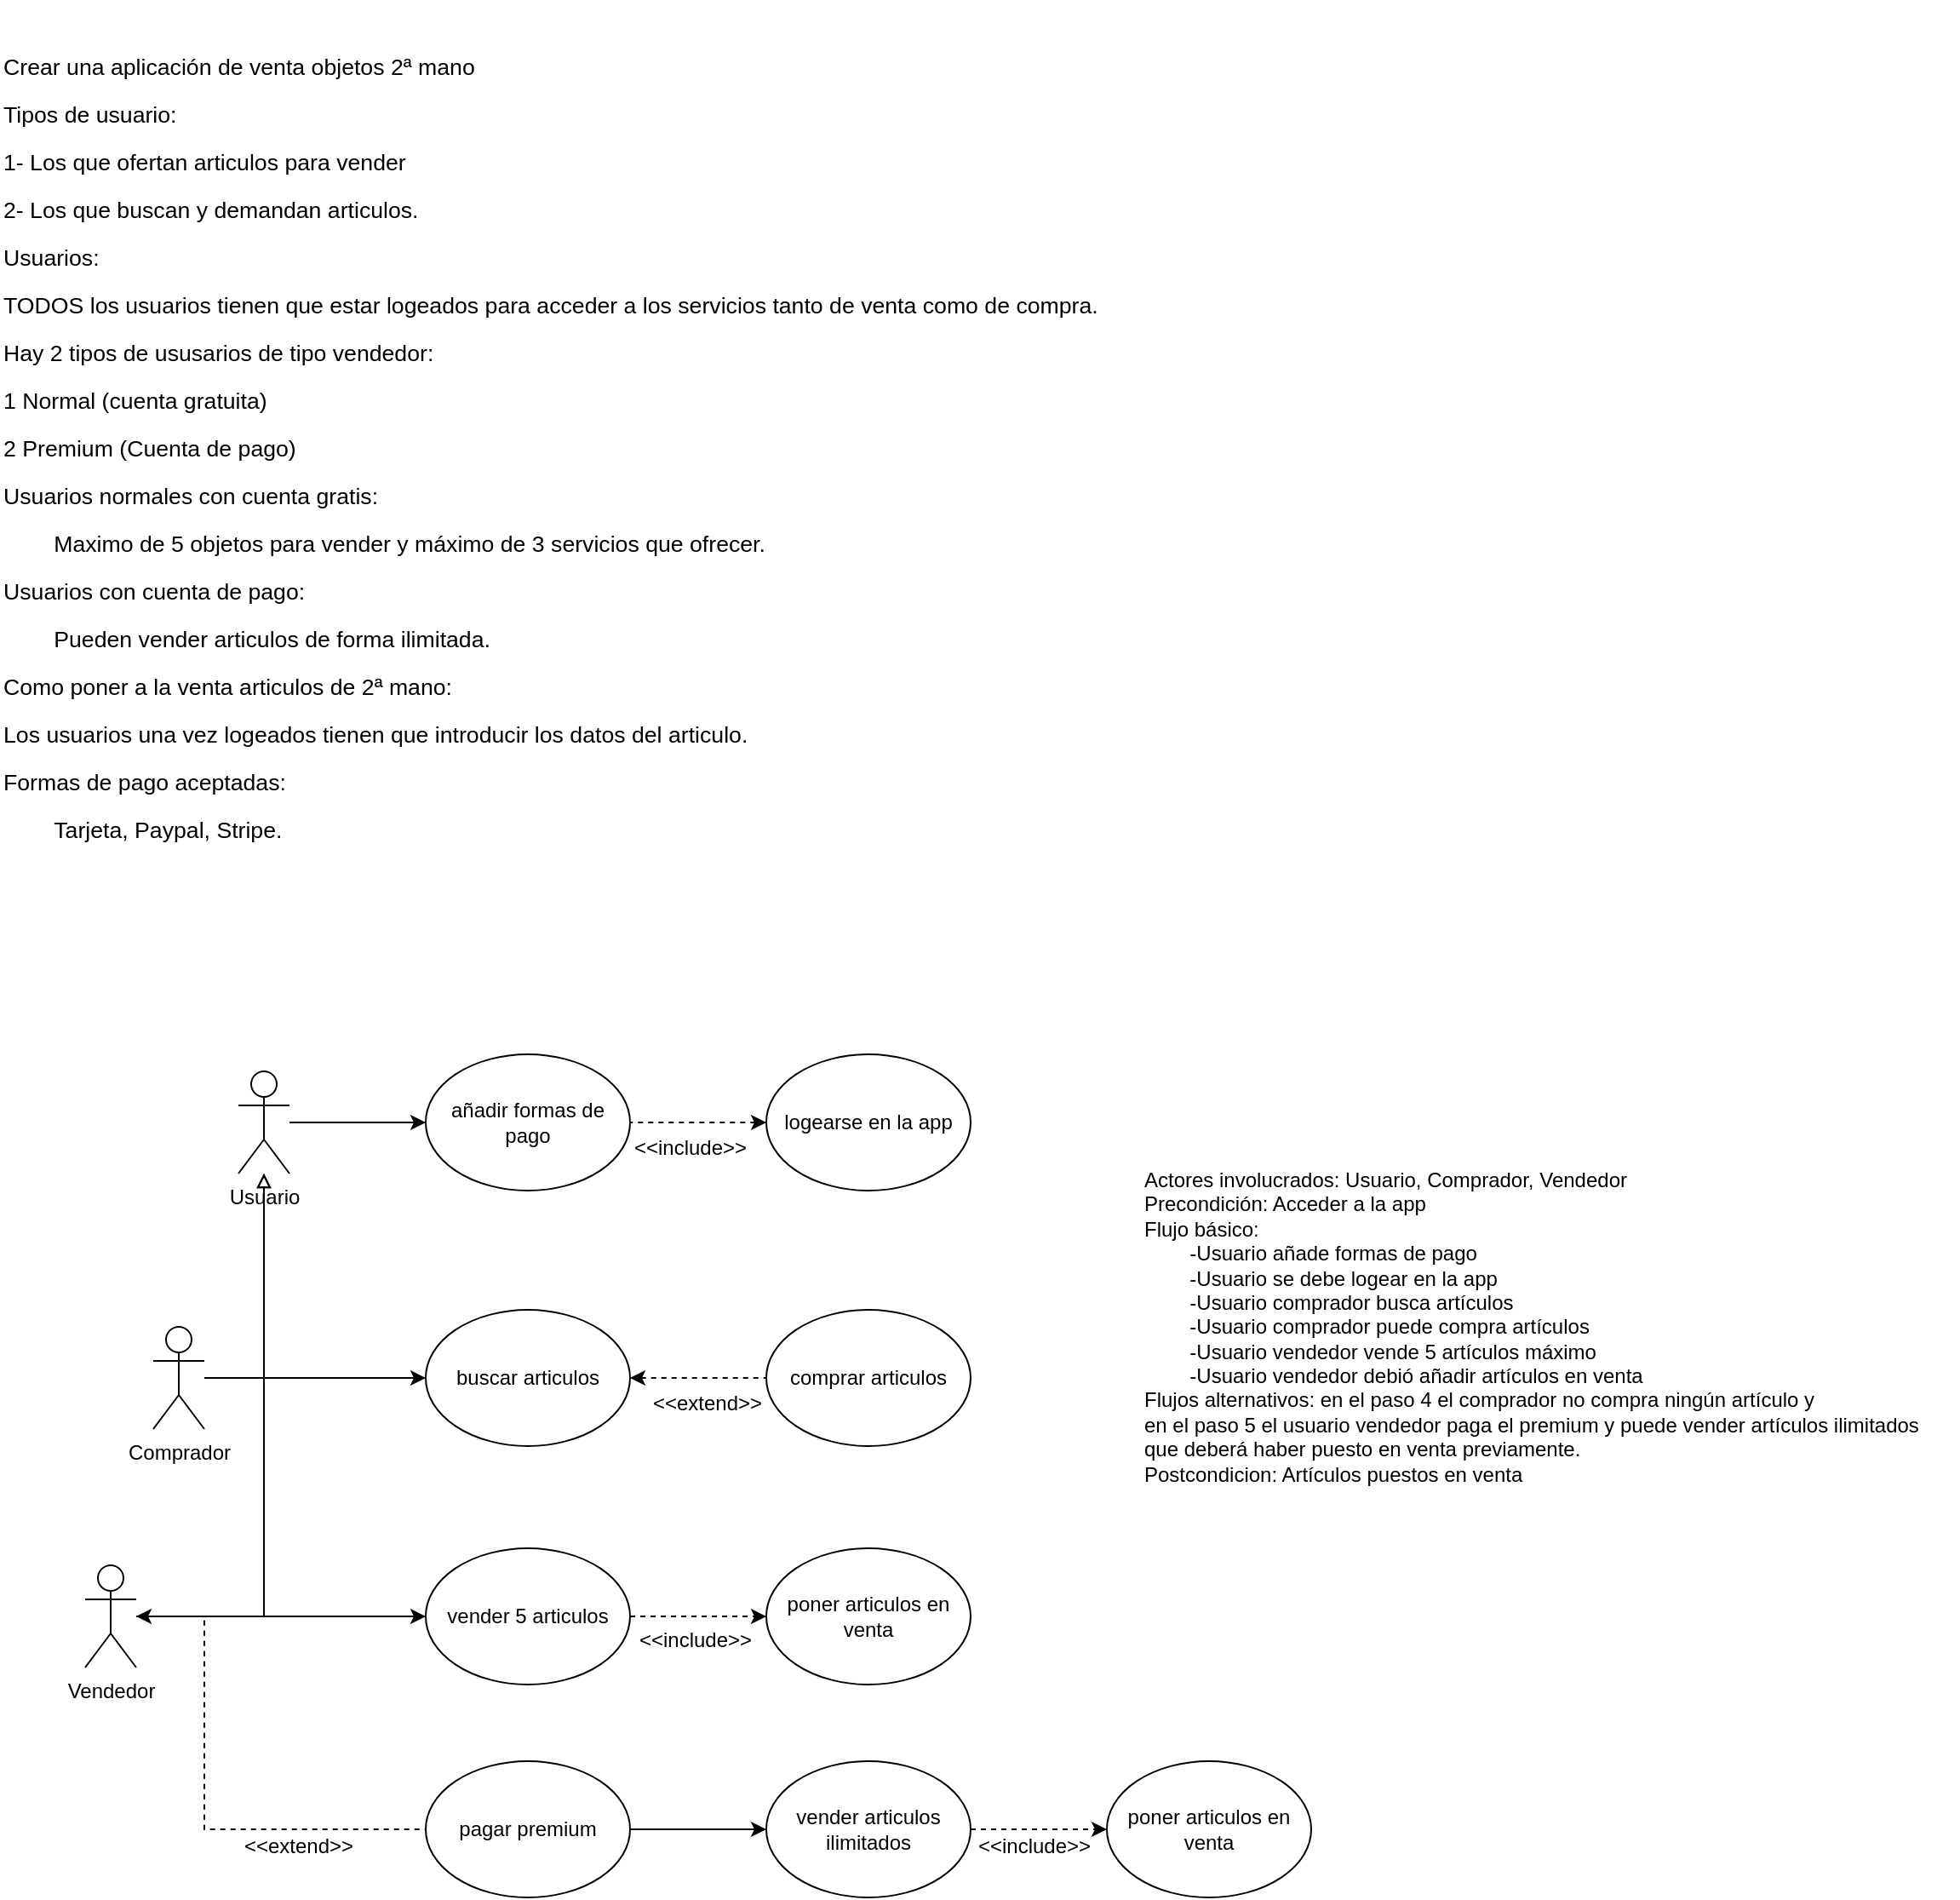 <mxfile version="24.7.7">
  <diagram name="Página-1" id="aDe_4f3jgg1Yqz-UMU1N">
    <mxGraphModel dx="1400" dy="1865" grid="1" gridSize="10" guides="1" tooltips="1" connect="1" arrows="1" fold="1" page="1" pageScale="1" pageWidth="827" pageHeight="1169" math="0" shadow="0">
      <root>
        <mxCell id="0" />
        <mxCell id="1" parent="0" />
        <mxCell id="ehtGAwbhDUbNyiEBxqf6-1" value="&lt;p style=&quot;margin-bottom: 0cm&quot;&gt;&lt;font style=&quot;font-size: 10pt&quot; size=&quot;2&quot;&gt;&lt;span style=&quot;background: #ffffff&quot;&gt;Crear una aplicación de venta objetos 2ª mano&lt;/span&gt;&lt;/font&gt;&lt;/p&gt;&lt;p style=&quot;margin-bottom: 0cm&quot;&gt;&lt;span style=&quot;background-color: rgb(255, 255, 255); font-size: 10pt;&quot;&gt;Tipos&amp;nbsp;&lt;/span&gt;&lt;span style=&quot;background-color: rgb(255, 255, 255); font-size: 10pt;&quot;&gt;de usuario:&lt;/span&gt;&lt;/p&gt;&lt;p style=&quot;margin-bottom: 0cm&quot;&gt;&lt;font style=&quot;font-size: 10pt&quot; size=&quot;2&quot;&gt;&lt;span style=&quot;background: #ffffff&quot;&gt;1- Los que ofertan articulos para vender&lt;/span&gt;&lt;/font&gt;&lt;/p&gt;&lt;p style=&quot;margin-bottom: 0cm&quot;&gt;&lt;font style=&quot;font-size: 10pt&quot; size=&quot;2&quot;&gt;&lt;span style=&quot;background: #ffffff&quot;&gt;2- Los que buscan y demandan articulos.&lt;/span&gt;&lt;/font&gt;&lt;/p&gt;&lt;p style=&quot;margin-bottom: 0cm&quot;&gt;&lt;span style=&quot;background-color: rgb(255, 255, 255); font-size: 10pt;&quot;&gt;Usuarios:&lt;/span&gt;&lt;br&gt;&lt;/p&gt;&lt;p style=&quot;margin-bottom: 0cm&quot;&gt;&lt;font style=&quot;font-size: 10pt&quot; size=&quot;2&quot;&gt;&lt;span style=&quot;background: #ffffff&quot;&gt;TODOS los usuarios tienen que estar logeados&amp;nbsp;&lt;/span&gt;&lt;/font&gt;&lt;span style=&quot;background-color: rgb(255, 255, 255); font-size: 10pt;&quot;&gt;para&amp;nbsp;&lt;/span&gt;&lt;span style=&quot;background-color: rgb(255, 255, 255); font-size: 10pt;&quot;&gt;acceder a los servicios tanto de venta como de compra.&lt;/span&gt;&lt;/p&gt;&lt;p style=&quot;margin-bottom: 0cm&quot;&gt;&lt;font style=&quot;font-size: 10pt&quot; size=&quot;2&quot;&gt;&lt;span style=&quot;background: #ffffff&quot;&gt;Hay 2 tipos de ususarios de tipo vendedor:&lt;/span&gt;&lt;/font&gt;&lt;/p&gt;&lt;p style=&quot;margin-bottom: 0cm&quot;&gt;&lt;font style=&quot;font-size: 10pt&quot; size=&quot;2&quot;&gt;&lt;span style=&quot;background: #ffffff&quot;&gt;1 Normal (cuenta gratuita)&lt;/span&gt;&lt;/font&gt;&lt;/p&gt;&lt;p style=&quot;margin-bottom: 0cm&quot;&gt;&lt;font style=&quot;font-size: 10pt&quot; size=&quot;2&quot;&gt;&lt;span style=&quot;background: #ffffff&quot;&gt;2 Premium (Cuenta de pago)&lt;/span&gt;&lt;/font&gt;&lt;/p&gt;&lt;p style=&quot;margin-bottom: 0cm&quot;&gt;&lt;font style=&quot;font-size: 10pt&quot; size=&quot;2&quot;&gt;&lt;span style=&quot;background: #ffffff&quot;&gt;Usuarios normales con cuenta gratis:&lt;/span&gt;&lt;/font&gt;&lt;/p&gt;&lt;p style=&quot;margin-bottom: 0cm&quot;&gt;&lt;font style=&quot;font-size: 10pt&quot; size=&quot;2&quot;&gt;&lt;span style=&quot;background: #ffffff&quot;&gt;&lt;span style=&quot;white-space: pre;&quot;&gt;&#x9;&lt;/span&gt;Maximo de 5 objetos&amp;nbsp;&lt;/span&gt;&lt;/font&gt;&lt;span style=&quot;background-color: rgb(255, 255, 255); font-size: 10pt;&quot;&gt;para&amp;nbsp;&lt;/span&gt;&lt;span style=&quot;background-color: rgb(255, 255, 255); font-size: 10pt;&quot;&gt;vender y máximo de 3 servicios que ofrecer.&lt;/span&gt;&lt;/p&gt;&lt;p style=&quot;margin-bottom: 0cm&quot;&gt;&lt;font style=&quot;font-size: 10pt&quot; size=&quot;2&quot;&gt;&lt;span style=&quot;background: #ffffff&quot;&gt;Usuarios con cuenta de pago:&amp;nbsp;&lt;/span&gt;&lt;/font&gt;&lt;/p&gt;&lt;p style=&quot;margin-bottom: 0cm&quot;&gt;&lt;font style=&quot;font-size: 10pt&quot; size=&quot;2&quot;&gt;&lt;span style=&quot;background: #ffffff&quot;&gt;&lt;span style=&quot;white-space: pre;&quot;&gt;&#x9;&lt;/span&gt;Pueden vender articulos de forma ilimitada.&lt;/span&gt;&lt;/font&gt;&lt;/p&gt;&lt;p style=&quot;margin-bottom: 0cm&quot;&gt;&lt;font style=&quot;font-size: 10pt&quot; size=&quot;2&quot;&gt;&lt;span style=&quot;background: #ffffff&quot;&gt;Como poner a la venta articulos de 2ª mano:&lt;/span&gt;&lt;/font&gt;&lt;/p&gt;&lt;p style=&quot;margin-bottom: 0cm&quot;&gt;&lt;font style=&quot;font-size: 10pt&quot; size=&quot;2&quot;&gt;&lt;span style=&quot;background: #ffffff&quot;&gt;Los usuarios una vez logeados tienen que introducir los datos del articulo.&lt;/span&gt;&lt;/font&gt;&lt;/p&gt;&lt;p style=&quot;margin-bottom: 0cm&quot;&gt;&lt;font style=&quot;font-size: 10pt&quot; size=&quot;2&quot;&gt;&lt;span style=&quot;background: #ffffff&quot;&gt;Formas de pago aceptadas:&amp;nbsp;&lt;/span&gt;&lt;/font&gt;&lt;/p&gt;&lt;p style=&quot;margin-bottom: 0cm&quot;&gt;&lt;font style=&quot;font-size: 10pt&quot; size=&quot;2&quot;&gt;&lt;span style=&quot;background: #ffffff&quot;&gt;&lt;span style=&quot;white-space: pre;&quot;&gt;&#x9;&lt;/span&gt;Tarjeta, Paypal, Stripe.&lt;/span&gt;&lt;/font&gt;&lt;/p&gt;&lt;div&gt;&lt;br/&gt;&lt;/div&gt;" style="text;html=1;align=left;verticalAlign=middle;whiteSpace=wrap;rounded=0;" vertex="1" parent="1">
          <mxGeometry x="40" y="-1169" width="650" height="530" as="geometry" />
        </mxCell>
        <mxCell id="ehtGAwbhDUbNyiEBxqf6-16" style="edgeStyle=orthogonalEdgeStyle;rounded=0;orthogonalLoop=1;jettySize=auto;html=1;" edge="1" parent="1" source="ehtGAwbhDUbNyiEBxqf6-2" target="ehtGAwbhDUbNyiEBxqf6-17">
          <mxGeometry relative="1" as="geometry">
            <mxPoint x="300" y="-510" as="targetPoint" />
          </mxGeometry>
        </mxCell>
        <mxCell id="ehtGAwbhDUbNyiEBxqf6-2" value="Usuario" style="shape=umlActor;verticalLabelPosition=bottom;verticalAlign=top;html=1;outlineConnect=0;" vertex="1" parent="1">
          <mxGeometry x="180" y="-540" width="30" height="60" as="geometry" />
        </mxCell>
        <mxCell id="ehtGAwbhDUbNyiEBxqf6-7" style="edgeStyle=orthogonalEdgeStyle;rounded=0;orthogonalLoop=1;jettySize=auto;html=1;startArrow=classic;startFill=1;endArrow=none;endFill=0;dashed=1;" edge="1" parent="1" source="ehtGAwbhDUbNyiEBxqf6-6" target="ehtGAwbhDUbNyiEBxqf6-17">
          <mxGeometry relative="1" as="geometry">
            <mxPoint x="430" y="-510" as="targetPoint" />
          </mxGeometry>
        </mxCell>
        <mxCell id="ehtGAwbhDUbNyiEBxqf6-6" value="logearse en la app" style="ellipse;whiteSpace=wrap;html=1;" vertex="1" parent="1">
          <mxGeometry x="490" y="-550" width="120" height="80" as="geometry" />
        </mxCell>
        <mxCell id="ehtGAwbhDUbNyiEBxqf6-8" value="&amp;lt;&amp;lt;include&amp;gt;&amp;gt;" style="text;html=1;align=center;verticalAlign=middle;resizable=0;points=[];autosize=1;strokeColor=none;fillColor=none;" vertex="1" parent="1">
          <mxGeometry x="400" y="-510" width="90" height="30" as="geometry" />
        </mxCell>
        <mxCell id="ehtGAwbhDUbNyiEBxqf6-17" value="añadir formas de pago" style="ellipse;whiteSpace=wrap;html=1;" vertex="1" parent="1">
          <mxGeometry x="290" y="-550" width="120" height="80" as="geometry" />
        </mxCell>
        <mxCell id="ehtGAwbhDUbNyiEBxqf6-19" style="edgeStyle=orthogonalEdgeStyle;rounded=0;orthogonalLoop=1;jettySize=auto;html=1;endArrow=block;endFill=0;" edge="1" parent="1" source="ehtGAwbhDUbNyiEBxqf6-18" target="ehtGAwbhDUbNyiEBxqf6-2">
          <mxGeometry relative="1" as="geometry" />
        </mxCell>
        <mxCell id="ehtGAwbhDUbNyiEBxqf6-22" style="edgeStyle=orthogonalEdgeStyle;rounded=0;orthogonalLoop=1;jettySize=auto;html=1;" edge="1" parent="1" source="ehtGAwbhDUbNyiEBxqf6-18" target="ehtGAwbhDUbNyiEBxqf6-23">
          <mxGeometry relative="1" as="geometry">
            <mxPoint x="280" y="-360" as="targetPoint" />
          </mxGeometry>
        </mxCell>
        <mxCell id="ehtGAwbhDUbNyiEBxqf6-18" value="Comprador" style="shape=umlActor;verticalLabelPosition=bottom;verticalAlign=top;html=1;outlineConnect=0;" vertex="1" parent="1">
          <mxGeometry x="130" y="-390" width="30" height="60" as="geometry" />
        </mxCell>
        <mxCell id="ehtGAwbhDUbNyiEBxqf6-21" style="edgeStyle=orthogonalEdgeStyle;rounded=0;orthogonalLoop=1;jettySize=auto;html=1;endArrow=block;endFill=0;" edge="1" parent="1" source="ehtGAwbhDUbNyiEBxqf6-20" target="ehtGAwbhDUbNyiEBxqf6-2">
          <mxGeometry relative="1" as="geometry" />
        </mxCell>
        <mxCell id="ehtGAwbhDUbNyiEBxqf6-26" style="edgeStyle=orthogonalEdgeStyle;rounded=0;orthogonalLoop=1;jettySize=auto;html=1;" edge="1" parent="1" source="ehtGAwbhDUbNyiEBxqf6-20" target="ehtGAwbhDUbNyiEBxqf6-27">
          <mxGeometry relative="1" as="geometry">
            <mxPoint x="290" y="-220" as="targetPoint" />
          </mxGeometry>
        </mxCell>
        <mxCell id="ehtGAwbhDUbNyiEBxqf6-41" style="edgeStyle=orthogonalEdgeStyle;rounded=0;orthogonalLoop=1;jettySize=auto;html=1;dashed=1;startArrow=classic;startFill=1;endArrow=none;endFill=0;" edge="1" parent="1" source="ehtGAwbhDUbNyiEBxqf6-20" target="ehtGAwbhDUbNyiEBxqf6-42">
          <mxGeometry relative="1" as="geometry">
            <mxPoint x="260" y="-150" as="targetPoint" />
            <Array as="points">
              <mxPoint x="160" y="-220" />
              <mxPoint x="160" y="-95" />
            </Array>
          </mxGeometry>
        </mxCell>
        <mxCell id="ehtGAwbhDUbNyiEBxqf6-20" value="Vendedor" style="shape=umlActor;verticalLabelPosition=bottom;verticalAlign=top;html=1;outlineConnect=0;" vertex="1" parent="1">
          <mxGeometry x="90" y="-250" width="30" height="60" as="geometry" />
        </mxCell>
        <mxCell id="ehtGAwbhDUbNyiEBxqf6-25" style="edgeStyle=orthogonalEdgeStyle;rounded=0;orthogonalLoop=1;jettySize=auto;html=1;startArrow=classic;startFill=1;endArrow=none;endFill=0;dashed=1;" edge="1" parent="1" source="ehtGAwbhDUbNyiEBxqf6-23" target="ehtGAwbhDUbNyiEBxqf6-24">
          <mxGeometry relative="1" as="geometry" />
        </mxCell>
        <mxCell id="ehtGAwbhDUbNyiEBxqf6-23" value="buscar articulos" style="ellipse;whiteSpace=wrap;html=1;" vertex="1" parent="1">
          <mxGeometry x="290" y="-400" width="120" height="80" as="geometry" />
        </mxCell>
        <mxCell id="ehtGAwbhDUbNyiEBxqf6-24" value="comprar articulos" style="ellipse;whiteSpace=wrap;html=1;" vertex="1" parent="1">
          <mxGeometry x="490" y="-400" width="120" height="80" as="geometry" />
        </mxCell>
        <mxCell id="ehtGAwbhDUbNyiEBxqf6-28" style="edgeStyle=orthogonalEdgeStyle;rounded=0;orthogonalLoop=1;jettySize=auto;html=1;entryX=0;entryY=0.5;entryDx=0;entryDy=0;dashed=1;" edge="1" parent="1" source="ehtGAwbhDUbNyiEBxqf6-27" target="ehtGAwbhDUbNyiEBxqf6-29">
          <mxGeometry relative="1" as="geometry">
            <mxPoint x="510" y="-220" as="targetPoint" />
          </mxGeometry>
        </mxCell>
        <mxCell id="ehtGAwbhDUbNyiEBxqf6-27" value="vender 5 articulos" style="ellipse;whiteSpace=wrap;html=1;" vertex="1" parent="1">
          <mxGeometry x="290" y="-260" width="120" height="80" as="geometry" />
        </mxCell>
        <mxCell id="ehtGAwbhDUbNyiEBxqf6-29" value="poner articulos en venta" style="ellipse;whiteSpace=wrap;html=1;" vertex="1" parent="1">
          <mxGeometry x="490" y="-260" width="120" height="80" as="geometry" />
        </mxCell>
        <mxCell id="ehtGAwbhDUbNyiEBxqf6-30" value="&amp;lt;&amp;lt;include&amp;gt;&amp;gt;" style="text;html=1;align=center;verticalAlign=middle;resizable=0;points=[];autosize=1;strokeColor=none;fillColor=none;" vertex="1" parent="1">
          <mxGeometry x="403" y="-221" width="90" height="30" as="geometry" />
        </mxCell>
        <mxCell id="ehtGAwbhDUbNyiEBxqf6-47" style="edgeStyle=orthogonalEdgeStyle;rounded=0;orthogonalLoop=1;jettySize=auto;html=1;dashed=1;" edge="1" parent="1" source="ehtGAwbhDUbNyiEBxqf6-33" target="ehtGAwbhDUbNyiEBxqf6-45">
          <mxGeometry relative="1" as="geometry" />
        </mxCell>
        <mxCell id="ehtGAwbhDUbNyiEBxqf6-33" value="vender articulos&lt;div&gt;ilimitados&lt;/div&gt;" style="ellipse;whiteSpace=wrap;html=1;" vertex="1" parent="1">
          <mxGeometry x="490" y="-135" width="120" height="80" as="geometry" />
        </mxCell>
        <mxCell id="ehtGAwbhDUbNyiEBxqf6-39" value="Actores involucrados: Usuario, Comprador, Vendedor&lt;div&gt;Precondición: Acceder a la app&lt;/div&gt;&lt;div&gt;Flujo básico:&lt;/div&gt;&lt;div&gt;&lt;span style=&quot;white-space: pre;&quot;&gt;&#x9;&lt;/span&gt;-Usuario añade formas de pago&lt;br&gt;&lt;/div&gt;&lt;div&gt;&lt;span style=&quot;white-space: pre;&quot;&gt;&#x9;&lt;/span&gt;-Usuario se debe logear en la app&lt;br&gt;&lt;/div&gt;&lt;div&gt;&lt;span style=&quot;white-space: pre;&quot;&gt;&#x9;&lt;/span&gt;-Usuario comprador busca artículos&lt;br&gt;&lt;/div&gt;&lt;div&gt;&lt;span style=&quot;white-space: pre;&quot;&gt;&#x9;&lt;/span&gt;-Usuario comprador puede compra artículos&lt;br&gt;&lt;/div&gt;&lt;div&gt;&lt;span style=&quot;white-space: pre;&quot;&gt;&#x9;&lt;/span&gt;-Usuario vendedor vende 5 artículos máximo&lt;br&gt;&lt;/div&gt;&lt;div&gt;&lt;span style=&quot;white-space: pre;&quot;&gt;&#x9;&lt;/span&gt;-Usuario vendedor debió añadir artículos en venta&lt;br&gt;&lt;/div&gt;&lt;div&gt;Flujos alternativos: en el paso 4 el comprador no compra ningún artículo y&amp;nbsp;&lt;/div&gt;&lt;div&gt;en el paso 5 el usuario vendedor paga el premium y puede vender artículos ilimitados&lt;/div&gt;&lt;div&gt;que deberá haber puesto en venta previamente.&lt;/div&gt;&lt;div&gt;Postcondicion: Artículos puestos en venta&lt;/div&gt;" style="text;html=1;align=left;verticalAlign=middle;resizable=0;points=[];autosize=1;strokeColor=none;fillColor=none;" vertex="1" parent="1">
          <mxGeometry x="710" y="-490" width="480" height="200" as="geometry" />
        </mxCell>
        <mxCell id="ehtGAwbhDUbNyiEBxqf6-40" value="&amp;lt;&amp;lt;extend&amp;gt;&amp;gt;" style="text;html=1;align=center;verticalAlign=middle;resizable=0;points=[];autosize=1;strokeColor=none;fillColor=none;" vertex="1" parent="1">
          <mxGeometry x="410" y="-360" width="90" height="30" as="geometry" />
        </mxCell>
        <mxCell id="ehtGAwbhDUbNyiEBxqf6-44" style="edgeStyle=orthogonalEdgeStyle;rounded=0;orthogonalLoop=1;jettySize=auto;html=1;entryX=0;entryY=0.5;entryDx=0;entryDy=0;" edge="1" parent="1" source="ehtGAwbhDUbNyiEBxqf6-42" target="ehtGAwbhDUbNyiEBxqf6-33">
          <mxGeometry relative="1" as="geometry" />
        </mxCell>
        <mxCell id="ehtGAwbhDUbNyiEBxqf6-42" value="pagar premium" style="ellipse;whiteSpace=wrap;html=1;" vertex="1" parent="1">
          <mxGeometry x="290" y="-135" width="120" height="80" as="geometry" />
        </mxCell>
        <mxCell id="ehtGAwbhDUbNyiEBxqf6-43" value="&amp;lt;&amp;lt;extend&amp;gt;&amp;gt;" style="text;html=1;align=center;verticalAlign=middle;resizable=0;points=[];autosize=1;strokeColor=none;fillColor=none;" vertex="1" parent="1">
          <mxGeometry x="170" y="-100" width="90" height="30" as="geometry" />
        </mxCell>
        <mxCell id="ehtGAwbhDUbNyiEBxqf6-45" value="poner articulos en venta" style="ellipse;whiteSpace=wrap;html=1;" vertex="1" parent="1">
          <mxGeometry x="690" y="-135" width="120" height="80" as="geometry" />
        </mxCell>
        <mxCell id="ehtGAwbhDUbNyiEBxqf6-46" value="&amp;lt;&amp;lt;include&amp;gt;&amp;gt;" style="text;html=1;align=center;verticalAlign=middle;resizable=0;points=[];autosize=1;strokeColor=none;fillColor=none;" vertex="1" parent="1">
          <mxGeometry x="602" y="-100" width="90" height="30" as="geometry" />
        </mxCell>
      </root>
    </mxGraphModel>
  </diagram>
</mxfile>
